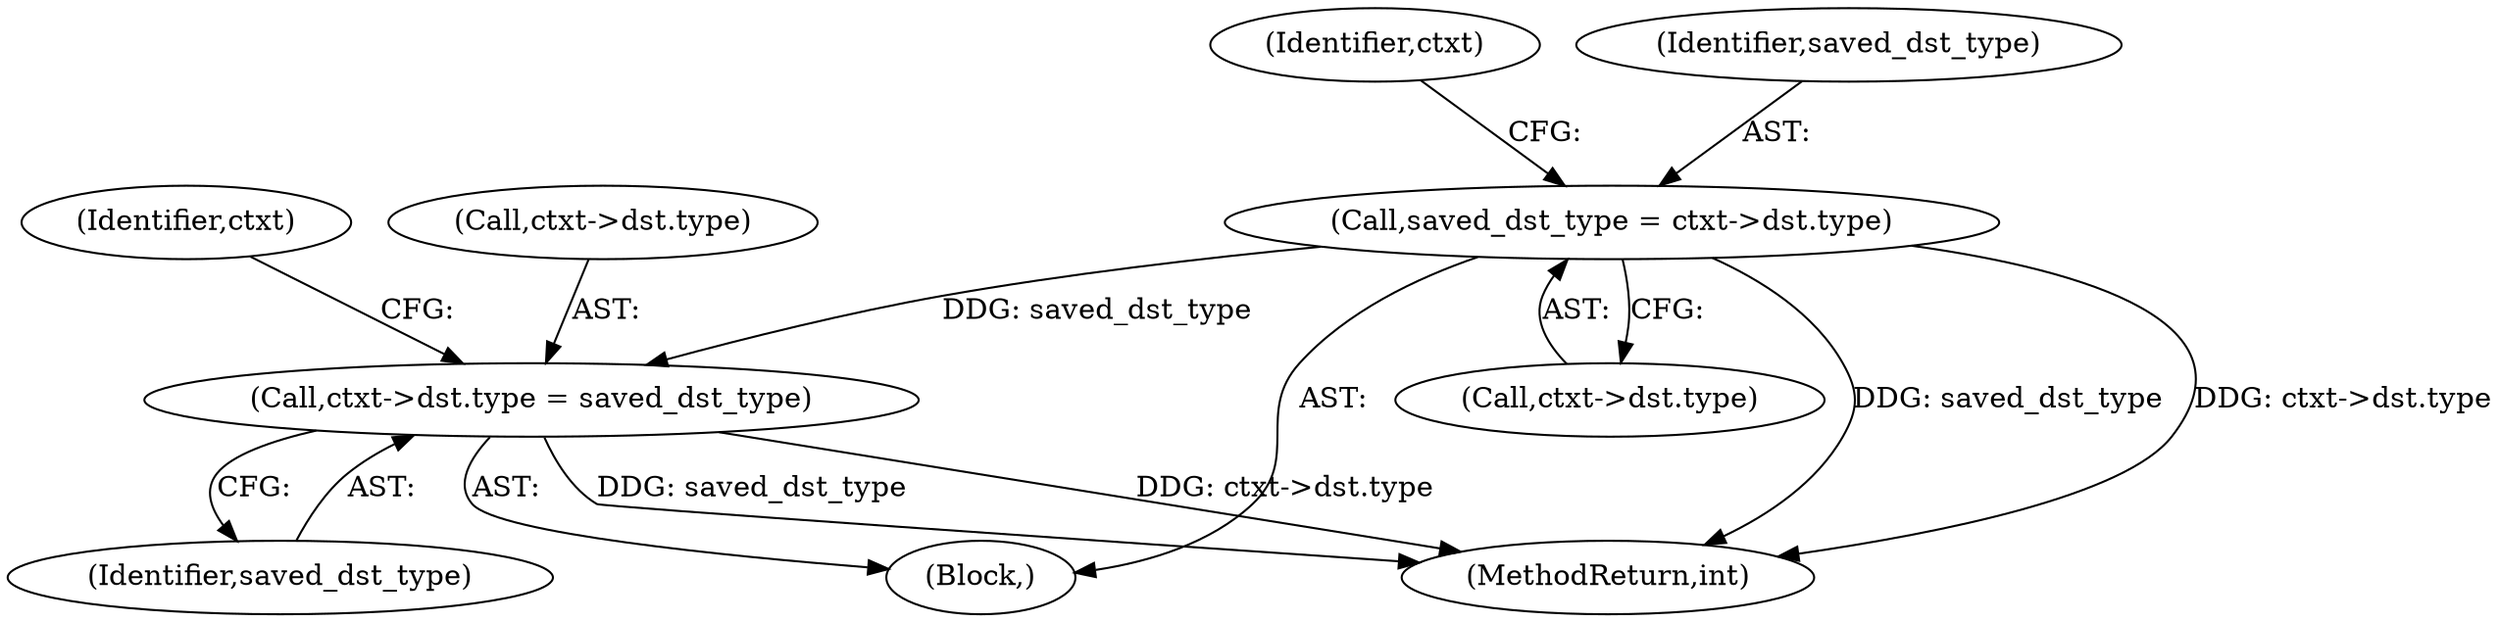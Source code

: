 digraph "0_linux_234f3ce485d54017f15cf5e0699cff4100121601_8@pointer" {
"1000158" [label="(Call,saved_dst_type = ctxt->dst.type)"];
"1001051" [label="(Call,ctxt->dst.type = saved_dst_type)"];
"1001474" [label="(MethodReturn,int)"];
"1000158" [label="(Call,saved_dst_type = ctxt->dst.type)"];
"1001057" [label="(Identifier,saved_dst_type)"];
"1000168" [label="(Identifier,ctxt)"];
"1000146" [label="(Block,)"];
"1001062" [label="(Identifier,ctxt)"];
"1001052" [label="(Call,ctxt->dst.type)"];
"1001051" [label="(Call,ctxt->dst.type = saved_dst_type)"];
"1000160" [label="(Call,ctxt->dst.type)"];
"1000159" [label="(Identifier,saved_dst_type)"];
"1000158" -> "1000146"  [label="AST: "];
"1000158" -> "1000160"  [label="CFG: "];
"1000159" -> "1000158"  [label="AST: "];
"1000160" -> "1000158"  [label="AST: "];
"1000168" -> "1000158"  [label="CFG: "];
"1000158" -> "1001474"  [label="DDG: saved_dst_type"];
"1000158" -> "1001474"  [label="DDG: ctxt->dst.type"];
"1000158" -> "1001051"  [label="DDG: saved_dst_type"];
"1001051" -> "1000146"  [label="AST: "];
"1001051" -> "1001057"  [label="CFG: "];
"1001052" -> "1001051"  [label="AST: "];
"1001057" -> "1001051"  [label="AST: "];
"1001062" -> "1001051"  [label="CFG: "];
"1001051" -> "1001474"  [label="DDG: saved_dst_type"];
"1001051" -> "1001474"  [label="DDG: ctxt->dst.type"];
}
